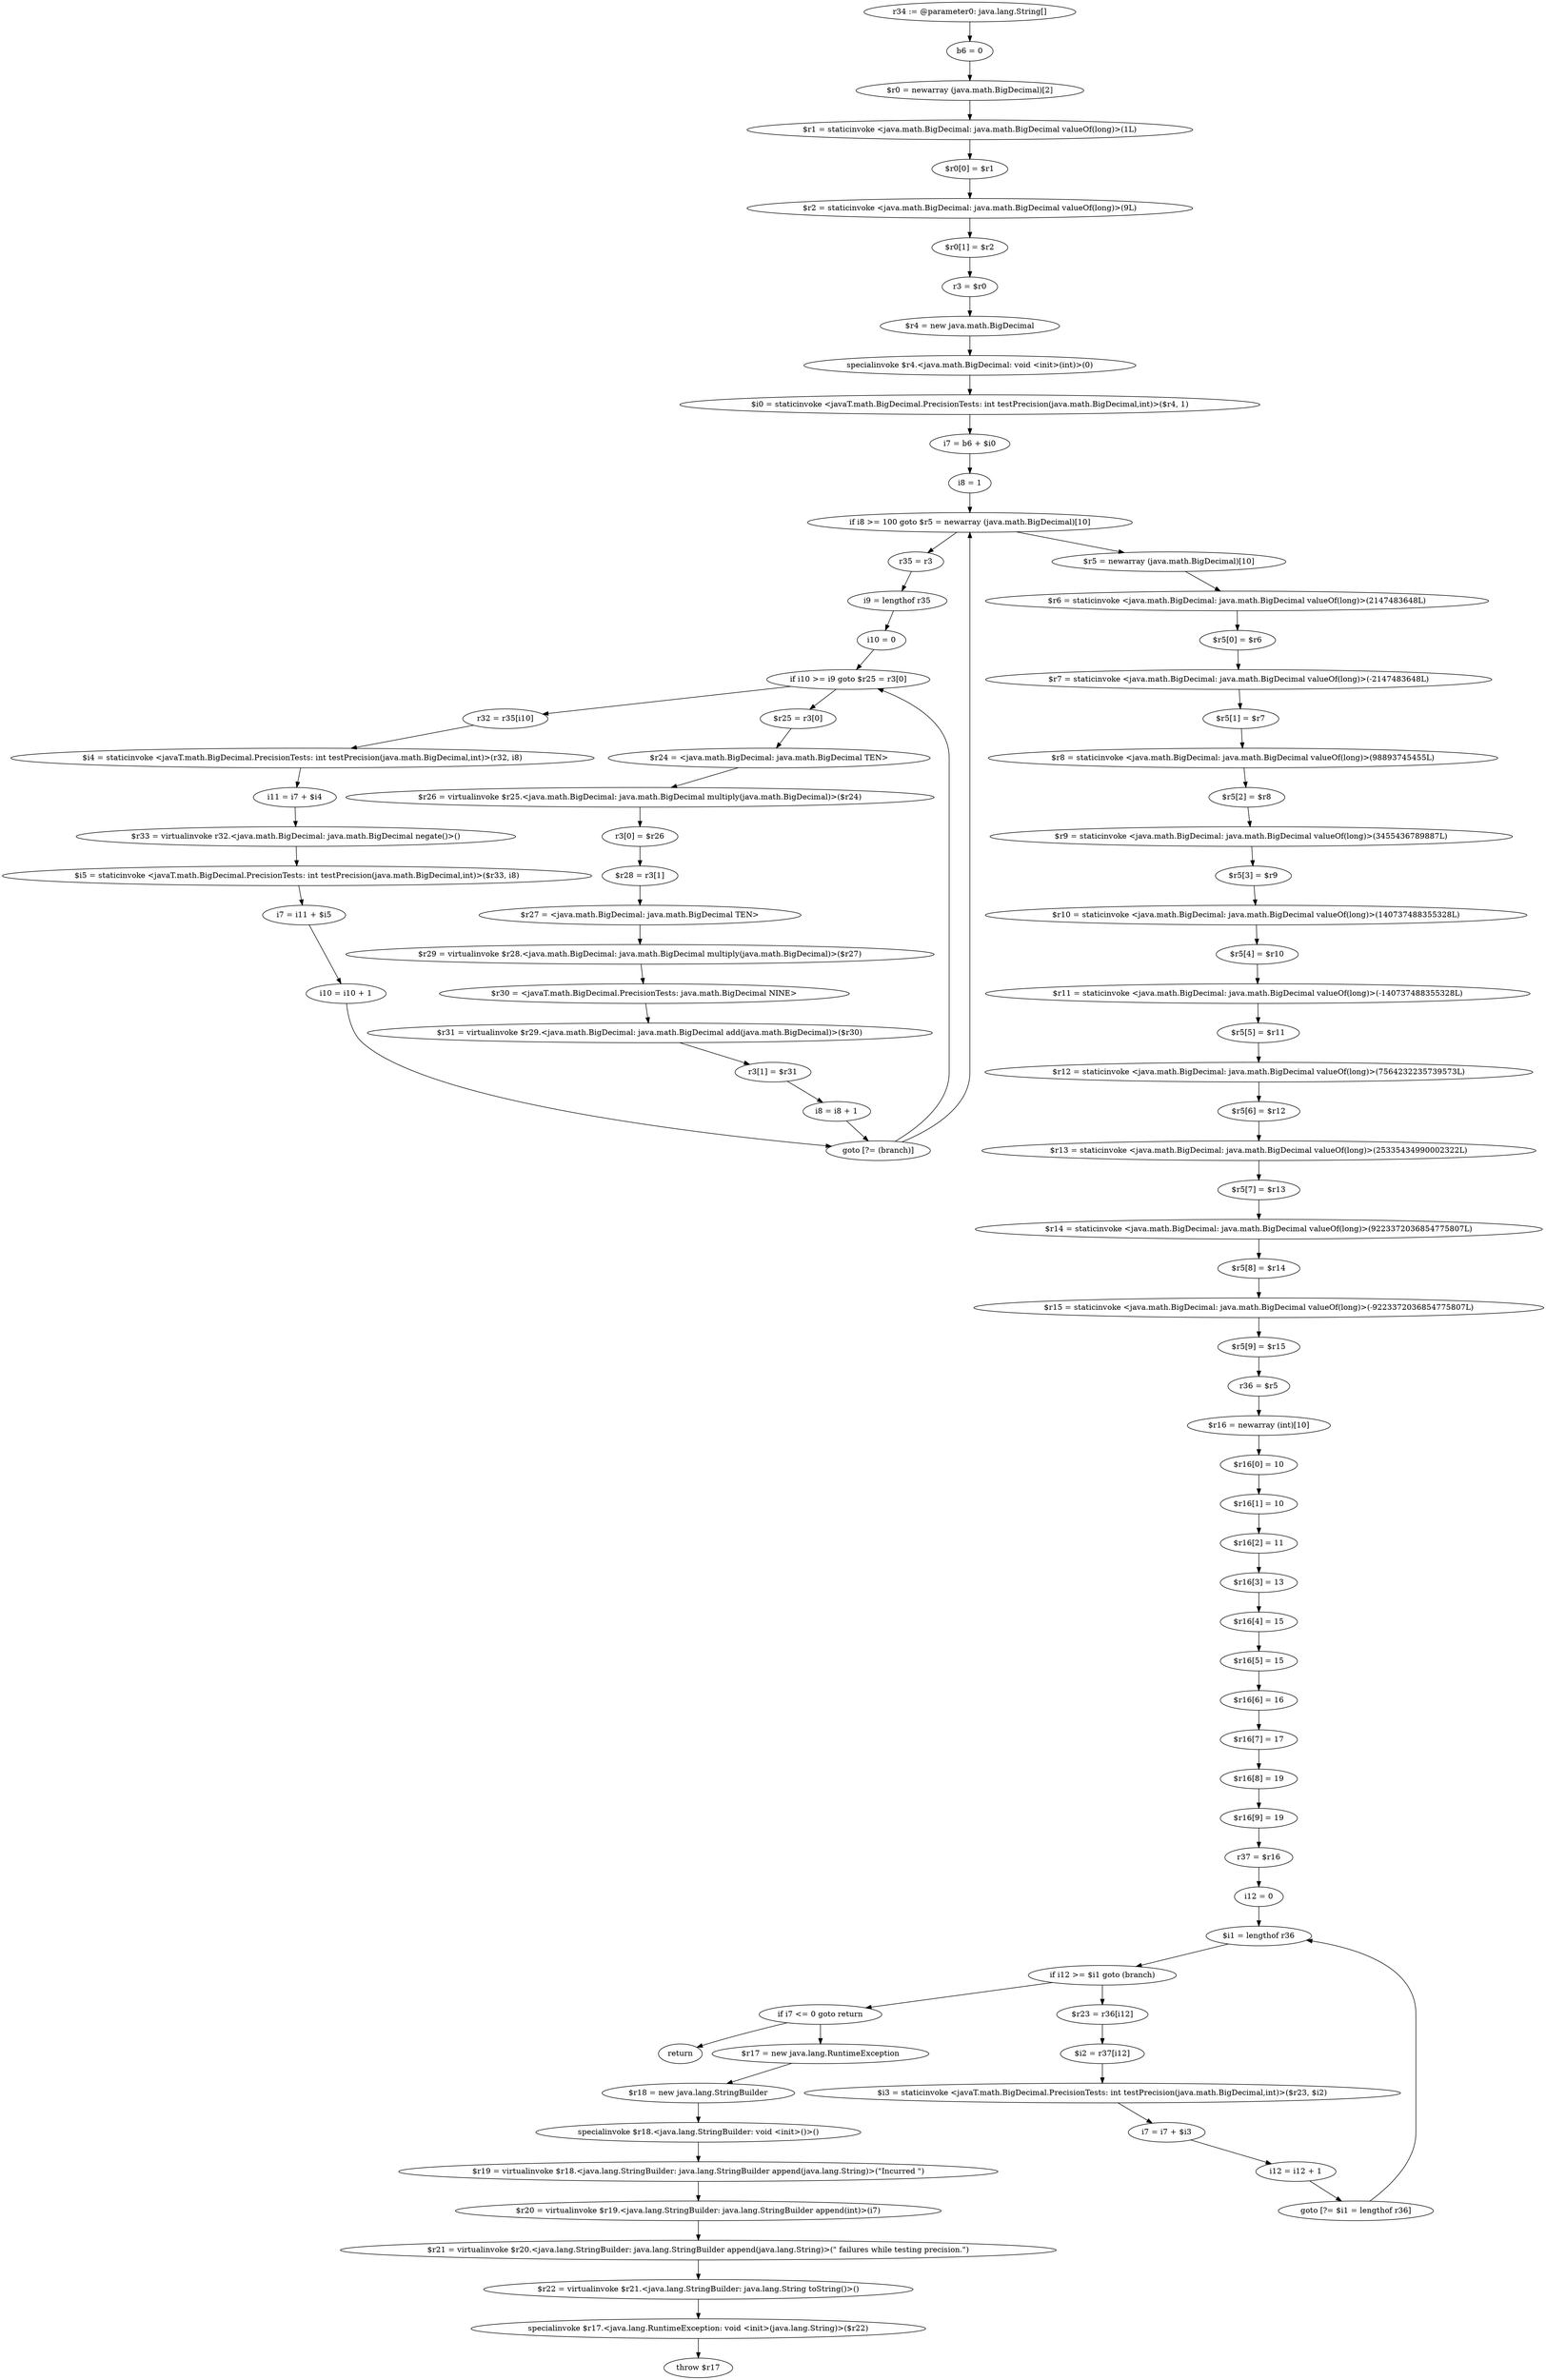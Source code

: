 digraph "unitGraph" {
    "r34 := @parameter0: java.lang.String[]"
    "b6 = 0"
    "$r0 = newarray (java.math.BigDecimal)[2]"
    "$r1 = staticinvoke <java.math.BigDecimal: java.math.BigDecimal valueOf(long)>(1L)"
    "$r0[0] = $r1"
    "$r2 = staticinvoke <java.math.BigDecimal: java.math.BigDecimal valueOf(long)>(9L)"
    "$r0[1] = $r2"
    "r3 = $r0"
    "$r4 = new java.math.BigDecimal"
    "specialinvoke $r4.<java.math.BigDecimal: void <init>(int)>(0)"
    "$i0 = staticinvoke <javaT.math.BigDecimal.PrecisionTests: int testPrecision(java.math.BigDecimal,int)>($r4, 1)"
    "i7 = b6 + $i0"
    "i8 = 1"
    "if i8 >= 100 goto $r5 = newarray (java.math.BigDecimal)[10]"
    "r35 = r3"
    "i9 = lengthof r35"
    "i10 = 0"
    "if i10 >= i9 goto $r25 = r3[0]"
    "r32 = r35[i10]"
    "$i4 = staticinvoke <javaT.math.BigDecimal.PrecisionTests: int testPrecision(java.math.BigDecimal,int)>(r32, i8)"
    "i11 = i7 + $i4"
    "$r33 = virtualinvoke r32.<java.math.BigDecimal: java.math.BigDecimal negate()>()"
    "$i5 = staticinvoke <javaT.math.BigDecimal.PrecisionTests: int testPrecision(java.math.BigDecimal,int)>($r33, i8)"
    "i7 = i11 + $i5"
    "i10 = i10 + 1"
    "goto [?= (branch)]"
    "$r25 = r3[0]"
    "$r24 = <java.math.BigDecimal: java.math.BigDecimal TEN>"
    "$r26 = virtualinvoke $r25.<java.math.BigDecimal: java.math.BigDecimal multiply(java.math.BigDecimal)>($r24)"
    "r3[0] = $r26"
    "$r28 = r3[1]"
    "$r27 = <java.math.BigDecimal: java.math.BigDecimal TEN>"
    "$r29 = virtualinvoke $r28.<java.math.BigDecimal: java.math.BigDecimal multiply(java.math.BigDecimal)>($r27)"
    "$r30 = <javaT.math.BigDecimal.PrecisionTests: java.math.BigDecimal NINE>"
    "$r31 = virtualinvoke $r29.<java.math.BigDecimal: java.math.BigDecimal add(java.math.BigDecimal)>($r30)"
    "r3[1] = $r31"
    "i8 = i8 + 1"
    "$r5 = newarray (java.math.BigDecimal)[10]"
    "$r6 = staticinvoke <java.math.BigDecimal: java.math.BigDecimal valueOf(long)>(2147483648L)"
    "$r5[0] = $r6"
    "$r7 = staticinvoke <java.math.BigDecimal: java.math.BigDecimal valueOf(long)>(-2147483648L)"
    "$r5[1] = $r7"
    "$r8 = staticinvoke <java.math.BigDecimal: java.math.BigDecimal valueOf(long)>(98893745455L)"
    "$r5[2] = $r8"
    "$r9 = staticinvoke <java.math.BigDecimal: java.math.BigDecimal valueOf(long)>(3455436789887L)"
    "$r5[3] = $r9"
    "$r10 = staticinvoke <java.math.BigDecimal: java.math.BigDecimal valueOf(long)>(140737488355328L)"
    "$r5[4] = $r10"
    "$r11 = staticinvoke <java.math.BigDecimal: java.math.BigDecimal valueOf(long)>(-140737488355328L)"
    "$r5[5] = $r11"
    "$r12 = staticinvoke <java.math.BigDecimal: java.math.BigDecimal valueOf(long)>(7564232235739573L)"
    "$r5[6] = $r12"
    "$r13 = staticinvoke <java.math.BigDecimal: java.math.BigDecimal valueOf(long)>(25335434990002322L)"
    "$r5[7] = $r13"
    "$r14 = staticinvoke <java.math.BigDecimal: java.math.BigDecimal valueOf(long)>(9223372036854775807L)"
    "$r5[8] = $r14"
    "$r15 = staticinvoke <java.math.BigDecimal: java.math.BigDecimal valueOf(long)>(-9223372036854775807L)"
    "$r5[9] = $r15"
    "r36 = $r5"
    "$r16 = newarray (int)[10]"
    "$r16[0] = 10"
    "$r16[1] = 10"
    "$r16[2] = 11"
    "$r16[3] = 13"
    "$r16[4] = 15"
    "$r16[5] = 15"
    "$r16[6] = 16"
    "$r16[7] = 17"
    "$r16[8] = 19"
    "$r16[9] = 19"
    "r37 = $r16"
    "i12 = 0"
    "$i1 = lengthof r36"
    "if i12 >= $i1 goto (branch)"
    "$r23 = r36[i12]"
    "$i2 = r37[i12]"
    "$i3 = staticinvoke <javaT.math.BigDecimal.PrecisionTests: int testPrecision(java.math.BigDecimal,int)>($r23, $i2)"
    "i7 = i7 + $i3"
    "i12 = i12 + 1"
    "goto [?= $i1 = lengthof r36]"
    "if i7 <= 0 goto return"
    "$r17 = new java.lang.RuntimeException"
    "$r18 = new java.lang.StringBuilder"
    "specialinvoke $r18.<java.lang.StringBuilder: void <init>()>()"
    "$r19 = virtualinvoke $r18.<java.lang.StringBuilder: java.lang.StringBuilder append(java.lang.String)>(\"Incurred \")"
    "$r20 = virtualinvoke $r19.<java.lang.StringBuilder: java.lang.StringBuilder append(int)>(i7)"
    "$r21 = virtualinvoke $r20.<java.lang.StringBuilder: java.lang.StringBuilder append(java.lang.String)>(\" failures while testing precision.\")"
    "$r22 = virtualinvoke $r21.<java.lang.StringBuilder: java.lang.String toString()>()"
    "specialinvoke $r17.<java.lang.RuntimeException: void <init>(java.lang.String)>($r22)"
    "throw $r17"
    "return"
    "r34 := @parameter0: java.lang.String[]"->"b6 = 0";
    "b6 = 0"->"$r0 = newarray (java.math.BigDecimal)[2]";
    "$r0 = newarray (java.math.BigDecimal)[2]"->"$r1 = staticinvoke <java.math.BigDecimal: java.math.BigDecimal valueOf(long)>(1L)";
    "$r1 = staticinvoke <java.math.BigDecimal: java.math.BigDecimal valueOf(long)>(1L)"->"$r0[0] = $r1";
    "$r0[0] = $r1"->"$r2 = staticinvoke <java.math.BigDecimal: java.math.BigDecimal valueOf(long)>(9L)";
    "$r2 = staticinvoke <java.math.BigDecimal: java.math.BigDecimal valueOf(long)>(9L)"->"$r0[1] = $r2";
    "$r0[1] = $r2"->"r3 = $r0";
    "r3 = $r0"->"$r4 = new java.math.BigDecimal";
    "$r4 = new java.math.BigDecimal"->"specialinvoke $r4.<java.math.BigDecimal: void <init>(int)>(0)";
    "specialinvoke $r4.<java.math.BigDecimal: void <init>(int)>(0)"->"$i0 = staticinvoke <javaT.math.BigDecimal.PrecisionTests: int testPrecision(java.math.BigDecimal,int)>($r4, 1)";
    "$i0 = staticinvoke <javaT.math.BigDecimal.PrecisionTests: int testPrecision(java.math.BigDecimal,int)>($r4, 1)"->"i7 = b6 + $i0";
    "i7 = b6 + $i0"->"i8 = 1";
    "i8 = 1"->"if i8 >= 100 goto $r5 = newarray (java.math.BigDecimal)[10]";
    "if i8 >= 100 goto $r5 = newarray (java.math.BigDecimal)[10]"->"r35 = r3";
    "if i8 >= 100 goto $r5 = newarray (java.math.BigDecimal)[10]"->"$r5 = newarray (java.math.BigDecimal)[10]";
    "r35 = r3"->"i9 = lengthof r35";
    "i9 = lengthof r35"->"i10 = 0";
    "i10 = 0"->"if i10 >= i9 goto $r25 = r3[0]";
    "if i10 >= i9 goto $r25 = r3[0]"->"r32 = r35[i10]";
    "if i10 >= i9 goto $r25 = r3[0]"->"$r25 = r3[0]";
    "r32 = r35[i10]"->"$i4 = staticinvoke <javaT.math.BigDecimal.PrecisionTests: int testPrecision(java.math.BigDecimal,int)>(r32, i8)";
    "$i4 = staticinvoke <javaT.math.BigDecimal.PrecisionTests: int testPrecision(java.math.BigDecimal,int)>(r32, i8)"->"i11 = i7 + $i4";
    "i11 = i7 + $i4"->"$r33 = virtualinvoke r32.<java.math.BigDecimal: java.math.BigDecimal negate()>()";
    "$r33 = virtualinvoke r32.<java.math.BigDecimal: java.math.BigDecimal negate()>()"->"$i5 = staticinvoke <javaT.math.BigDecimal.PrecisionTests: int testPrecision(java.math.BigDecimal,int)>($r33, i8)";
    "$i5 = staticinvoke <javaT.math.BigDecimal.PrecisionTests: int testPrecision(java.math.BigDecimal,int)>($r33, i8)"->"i7 = i11 + $i5";
    "i7 = i11 + $i5"->"i10 = i10 + 1";
    "i10 = i10 + 1"->"goto [?= (branch)]";
    "goto [?= (branch)]"->"if i10 >= i9 goto $r25 = r3[0]";
    "$r25 = r3[0]"->"$r24 = <java.math.BigDecimal: java.math.BigDecimal TEN>";
    "$r24 = <java.math.BigDecimal: java.math.BigDecimal TEN>"->"$r26 = virtualinvoke $r25.<java.math.BigDecimal: java.math.BigDecimal multiply(java.math.BigDecimal)>($r24)";
    "$r26 = virtualinvoke $r25.<java.math.BigDecimal: java.math.BigDecimal multiply(java.math.BigDecimal)>($r24)"->"r3[0] = $r26";
    "r3[0] = $r26"->"$r28 = r3[1]";
    "$r28 = r3[1]"->"$r27 = <java.math.BigDecimal: java.math.BigDecimal TEN>";
    "$r27 = <java.math.BigDecimal: java.math.BigDecimal TEN>"->"$r29 = virtualinvoke $r28.<java.math.BigDecimal: java.math.BigDecimal multiply(java.math.BigDecimal)>($r27)";
    "$r29 = virtualinvoke $r28.<java.math.BigDecimal: java.math.BigDecimal multiply(java.math.BigDecimal)>($r27)"->"$r30 = <javaT.math.BigDecimal.PrecisionTests: java.math.BigDecimal NINE>";
    "$r30 = <javaT.math.BigDecimal.PrecisionTests: java.math.BigDecimal NINE>"->"$r31 = virtualinvoke $r29.<java.math.BigDecimal: java.math.BigDecimal add(java.math.BigDecimal)>($r30)";
    "$r31 = virtualinvoke $r29.<java.math.BigDecimal: java.math.BigDecimal add(java.math.BigDecimal)>($r30)"->"r3[1] = $r31";
    "r3[1] = $r31"->"i8 = i8 + 1";
    "i8 = i8 + 1"->"goto [?= (branch)]";
    "goto [?= (branch)]"->"if i8 >= 100 goto $r5 = newarray (java.math.BigDecimal)[10]";
    "$r5 = newarray (java.math.BigDecimal)[10]"->"$r6 = staticinvoke <java.math.BigDecimal: java.math.BigDecimal valueOf(long)>(2147483648L)";
    "$r6 = staticinvoke <java.math.BigDecimal: java.math.BigDecimal valueOf(long)>(2147483648L)"->"$r5[0] = $r6";
    "$r5[0] = $r6"->"$r7 = staticinvoke <java.math.BigDecimal: java.math.BigDecimal valueOf(long)>(-2147483648L)";
    "$r7 = staticinvoke <java.math.BigDecimal: java.math.BigDecimal valueOf(long)>(-2147483648L)"->"$r5[1] = $r7";
    "$r5[1] = $r7"->"$r8 = staticinvoke <java.math.BigDecimal: java.math.BigDecimal valueOf(long)>(98893745455L)";
    "$r8 = staticinvoke <java.math.BigDecimal: java.math.BigDecimal valueOf(long)>(98893745455L)"->"$r5[2] = $r8";
    "$r5[2] = $r8"->"$r9 = staticinvoke <java.math.BigDecimal: java.math.BigDecimal valueOf(long)>(3455436789887L)";
    "$r9 = staticinvoke <java.math.BigDecimal: java.math.BigDecimal valueOf(long)>(3455436789887L)"->"$r5[3] = $r9";
    "$r5[3] = $r9"->"$r10 = staticinvoke <java.math.BigDecimal: java.math.BigDecimal valueOf(long)>(140737488355328L)";
    "$r10 = staticinvoke <java.math.BigDecimal: java.math.BigDecimal valueOf(long)>(140737488355328L)"->"$r5[4] = $r10";
    "$r5[4] = $r10"->"$r11 = staticinvoke <java.math.BigDecimal: java.math.BigDecimal valueOf(long)>(-140737488355328L)";
    "$r11 = staticinvoke <java.math.BigDecimal: java.math.BigDecimal valueOf(long)>(-140737488355328L)"->"$r5[5] = $r11";
    "$r5[5] = $r11"->"$r12 = staticinvoke <java.math.BigDecimal: java.math.BigDecimal valueOf(long)>(7564232235739573L)";
    "$r12 = staticinvoke <java.math.BigDecimal: java.math.BigDecimal valueOf(long)>(7564232235739573L)"->"$r5[6] = $r12";
    "$r5[6] = $r12"->"$r13 = staticinvoke <java.math.BigDecimal: java.math.BigDecimal valueOf(long)>(25335434990002322L)";
    "$r13 = staticinvoke <java.math.BigDecimal: java.math.BigDecimal valueOf(long)>(25335434990002322L)"->"$r5[7] = $r13";
    "$r5[7] = $r13"->"$r14 = staticinvoke <java.math.BigDecimal: java.math.BigDecimal valueOf(long)>(9223372036854775807L)";
    "$r14 = staticinvoke <java.math.BigDecimal: java.math.BigDecimal valueOf(long)>(9223372036854775807L)"->"$r5[8] = $r14";
    "$r5[8] = $r14"->"$r15 = staticinvoke <java.math.BigDecimal: java.math.BigDecimal valueOf(long)>(-9223372036854775807L)";
    "$r15 = staticinvoke <java.math.BigDecimal: java.math.BigDecimal valueOf(long)>(-9223372036854775807L)"->"$r5[9] = $r15";
    "$r5[9] = $r15"->"r36 = $r5";
    "r36 = $r5"->"$r16 = newarray (int)[10]";
    "$r16 = newarray (int)[10]"->"$r16[0] = 10";
    "$r16[0] = 10"->"$r16[1] = 10";
    "$r16[1] = 10"->"$r16[2] = 11";
    "$r16[2] = 11"->"$r16[3] = 13";
    "$r16[3] = 13"->"$r16[4] = 15";
    "$r16[4] = 15"->"$r16[5] = 15";
    "$r16[5] = 15"->"$r16[6] = 16";
    "$r16[6] = 16"->"$r16[7] = 17";
    "$r16[7] = 17"->"$r16[8] = 19";
    "$r16[8] = 19"->"$r16[9] = 19";
    "$r16[9] = 19"->"r37 = $r16";
    "r37 = $r16"->"i12 = 0";
    "i12 = 0"->"$i1 = lengthof r36";
    "$i1 = lengthof r36"->"if i12 >= $i1 goto (branch)";
    "if i12 >= $i1 goto (branch)"->"$r23 = r36[i12]";
    "if i12 >= $i1 goto (branch)"->"if i7 <= 0 goto return";
    "$r23 = r36[i12]"->"$i2 = r37[i12]";
    "$i2 = r37[i12]"->"$i3 = staticinvoke <javaT.math.BigDecimal.PrecisionTests: int testPrecision(java.math.BigDecimal,int)>($r23, $i2)";
    "$i3 = staticinvoke <javaT.math.BigDecimal.PrecisionTests: int testPrecision(java.math.BigDecimal,int)>($r23, $i2)"->"i7 = i7 + $i3";
    "i7 = i7 + $i3"->"i12 = i12 + 1";
    "i12 = i12 + 1"->"goto [?= $i1 = lengthof r36]";
    "goto [?= $i1 = lengthof r36]"->"$i1 = lengthof r36";
    "if i7 <= 0 goto return"->"$r17 = new java.lang.RuntimeException";
    "if i7 <= 0 goto return"->"return";
    "$r17 = new java.lang.RuntimeException"->"$r18 = new java.lang.StringBuilder";
    "$r18 = new java.lang.StringBuilder"->"specialinvoke $r18.<java.lang.StringBuilder: void <init>()>()";
    "specialinvoke $r18.<java.lang.StringBuilder: void <init>()>()"->"$r19 = virtualinvoke $r18.<java.lang.StringBuilder: java.lang.StringBuilder append(java.lang.String)>(\"Incurred \")";
    "$r19 = virtualinvoke $r18.<java.lang.StringBuilder: java.lang.StringBuilder append(java.lang.String)>(\"Incurred \")"->"$r20 = virtualinvoke $r19.<java.lang.StringBuilder: java.lang.StringBuilder append(int)>(i7)";
    "$r20 = virtualinvoke $r19.<java.lang.StringBuilder: java.lang.StringBuilder append(int)>(i7)"->"$r21 = virtualinvoke $r20.<java.lang.StringBuilder: java.lang.StringBuilder append(java.lang.String)>(\" failures while testing precision.\")";
    "$r21 = virtualinvoke $r20.<java.lang.StringBuilder: java.lang.StringBuilder append(java.lang.String)>(\" failures while testing precision.\")"->"$r22 = virtualinvoke $r21.<java.lang.StringBuilder: java.lang.String toString()>()";
    "$r22 = virtualinvoke $r21.<java.lang.StringBuilder: java.lang.String toString()>()"->"specialinvoke $r17.<java.lang.RuntimeException: void <init>(java.lang.String)>($r22)";
    "specialinvoke $r17.<java.lang.RuntimeException: void <init>(java.lang.String)>($r22)"->"throw $r17";
}
